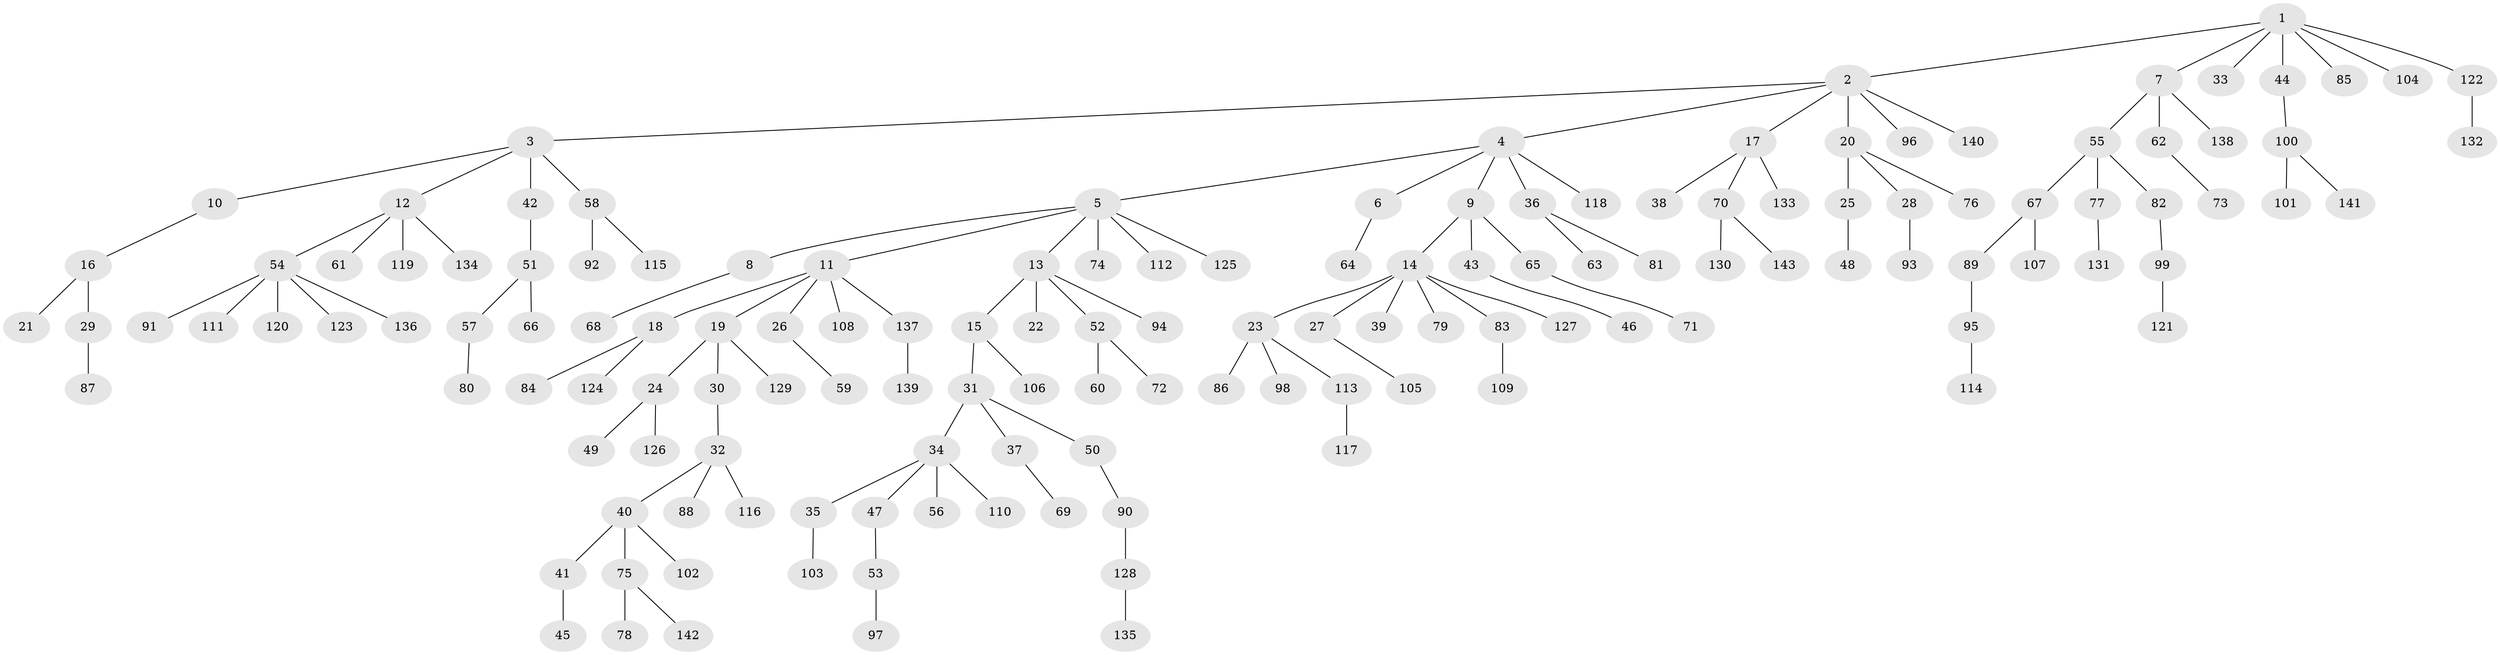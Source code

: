 // Generated by graph-tools (version 1.1) at 2025/53/03/09/25 04:53:06]
// undirected, 143 vertices, 142 edges
graph export_dot {
graph [start="1"]
  node [color=gray90,style=filled];
  1;
  2;
  3;
  4;
  5;
  6;
  7;
  8;
  9;
  10;
  11;
  12;
  13;
  14;
  15;
  16;
  17;
  18;
  19;
  20;
  21;
  22;
  23;
  24;
  25;
  26;
  27;
  28;
  29;
  30;
  31;
  32;
  33;
  34;
  35;
  36;
  37;
  38;
  39;
  40;
  41;
  42;
  43;
  44;
  45;
  46;
  47;
  48;
  49;
  50;
  51;
  52;
  53;
  54;
  55;
  56;
  57;
  58;
  59;
  60;
  61;
  62;
  63;
  64;
  65;
  66;
  67;
  68;
  69;
  70;
  71;
  72;
  73;
  74;
  75;
  76;
  77;
  78;
  79;
  80;
  81;
  82;
  83;
  84;
  85;
  86;
  87;
  88;
  89;
  90;
  91;
  92;
  93;
  94;
  95;
  96;
  97;
  98;
  99;
  100;
  101;
  102;
  103;
  104;
  105;
  106;
  107;
  108;
  109;
  110;
  111;
  112;
  113;
  114;
  115;
  116;
  117;
  118;
  119;
  120;
  121;
  122;
  123;
  124;
  125;
  126;
  127;
  128;
  129;
  130;
  131;
  132;
  133;
  134;
  135;
  136;
  137;
  138;
  139;
  140;
  141;
  142;
  143;
  1 -- 2;
  1 -- 7;
  1 -- 33;
  1 -- 44;
  1 -- 85;
  1 -- 104;
  1 -- 122;
  2 -- 3;
  2 -- 4;
  2 -- 17;
  2 -- 20;
  2 -- 96;
  2 -- 140;
  3 -- 10;
  3 -- 12;
  3 -- 42;
  3 -- 58;
  4 -- 5;
  4 -- 6;
  4 -- 9;
  4 -- 36;
  4 -- 118;
  5 -- 8;
  5 -- 11;
  5 -- 13;
  5 -- 74;
  5 -- 112;
  5 -- 125;
  6 -- 64;
  7 -- 55;
  7 -- 62;
  7 -- 138;
  8 -- 68;
  9 -- 14;
  9 -- 43;
  9 -- 65;
  10 -- 16;
  11 -- 18;
  11 -- 19;
  11 -- 26;
  11 -- 108;
  11 -- 137;
  12 -- 54;
  12 -- 61;
  12 -- 119;
  12 -- 134;
  13 -- 15;
  13 -- 22;
  13 -- 52;
  13 -- 94;
  14 -- 23;
  14 -- 27;
  14 -- 39;
  14 -- 79;
  14 -- 83;
  14 -- 127;
  15 -- 31;
  15 -- 106;
  16 -- 21;
  16 -- 29;
  17 -- 38;
  17 -- 70;
  17 -- 133;
  18 -- 84;
  18 -- 124;
  19 -- 24;
  19 -- 30;
  19 -- 129;
  20 -- 25;
  20 -- 28;
  20 -- 76;
  23 -- 86;
  23 -- 98;
  23 -- 113;
  24 -- 49;
  24 -- 126;
  25 -- 48;
  26 -- 59;
  27 -- 105;
  28 -- 93;
  29 -- 87;
  30 -- 32;
  31 -- 34;
  31 -- 37;
  31 -- 50;
  32 -- 40;
  32 -- 88;
  32 -- 116;
  34 -- 35;
  34 -- 47;
  34 -- 56;
  34 -- 110;
  35 -- 103;
  36 -- 63;
  36 -- 81;
  37 -- 69;
  40 -- 41;
  40 -- 75;
  40 -- 102;
  41 -- 45;
  42 -- 51;
  43 -- 46;
  44 -- 100;
  47 -- 53;
  50 -- 90;
  51 -- 57;
  51 -- 66;
  52 -- 60;
  52 -- 72;
  53 -- 97;
  54 -- 91;
  54 -- 111;
  54 -- 120;
  54 -- 123;
  54 -- 136;
  55 -- 67;
  55 -- 77;
  55 -- 82;
  57 -- 80;
  58 -- 92;
  58 -- 115;
  62 -- 73;
  65 -- 71;
  67 -- 89;
  67 -- 107;
  70 -- 130;
  70 -- 143;
  75 -- 78;
  75 -- 142;
  77 -- 131;
  82 -- 99;
  83 -- 109;
  89 -- 95;
  90 -- 128;
  95 -- 114;
  99 -- 121;
  100 -- 101;
  100 -- 141;
  113 -- 117;
  122 -- 132;
  128 -- 135;
  137 -- 139;
}
